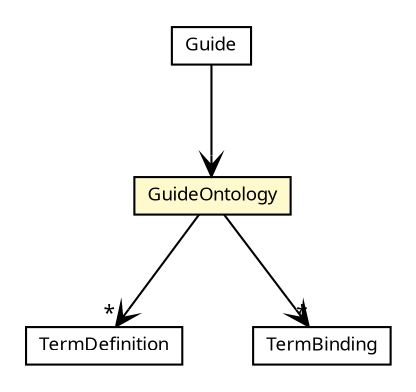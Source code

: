 #!/usr/local/bin/dot
#
# Class diagram 
# Generated by UMLGraph version R5_6 (http://www.umlgraph.org/)
#

digraph G {
	edge [fontname="Trebuchet MS",fontsize=10,labelfontname="Trebuchet MS",labelfontsize=10];
	node [fontname="Trebuchet MS",fontsize=10,shape=plaintext];
	nodesep=0.25;
	ranksep=0.5;
	// se.cambio.cds.gdl.model.TermDefinition
	c229784 [label=<<table title="se.cambio.cds.gdl.model.TermDefinition" border="0" cellborder="1" cellspacing="0" cellpadding="2" port="p" href="./TermDefinition.html">
		<tr><td><table border="0" cellspacing="0" cellpadding="1">
<tr><td align="center" balign="center"><font face="Trebuchet MS"> TermDefinition </font></td></tr>
		</table></td></tr>
		</table>>, URL="./TermDefinition.html", fontname="Trebuchet MS", fontcolor="black", fontsize=9.0];
	// se.cambio.cds.gdl.model.TermBinding
	c229785 [label=<<table title="se.cambio.cds.gdl.model.TermBinding" border="0" cellborder="1" cellspacing="0" cellpadding="2" port="p" href="./TermBinding.html">
		<tr><td><table border="0" cellspacing="0" cellpadding="1">
<tr><td align="center" balign="center"><font face="Trebuchet MS"> TermBinding </font></td></tr>
		</table></td></tr>
		</table>>, URL="./TermBinding.html", fontname="Trebuchet MS", fontcolor="black", fontsize=9.0];
	// se.cambio.cds.gdl.model.GuideOntology
	c229791 [label=<<table title="se.cambio.cds.gdl.model.GuideOntology" border="0" cellborder="1" cellspacing="0" cellpadding="2" port="p" bgcolor="lemonChiffon" href="./GuideOntology.html">
		<tr><td><table border="0" cellspacing="0" cellpadding="1">
<tr><td align="center" balign="center"><font face="Trebuchet MS"> GuideOntology </font></td></tr>
		</table></td></tr>
		</table>>, URL="./GuideOntology.html", fontname="Trebuchet MS", fontcolor="black", fontsize=9.0];
	// se.cambio.cds.gdl.model.Guide
	c229793 [label=<<table title="se.cambio.cds.gdl.model.Guide" border="0" cellborder="1" cellspacing="0" cellpadding="2" port="p" href="./Guide.html">
		<tr><td><table border="0" cellspacing="0" cellpadding="1">
<tr><td align="center" balign="center"><font face="Trebuchet MS"> Guide </font></td></tr>
		</table></td></tr>
		</table>>, URL="./Guide.html", fontname="Trebuchet MS", fontcolor="black", fontsize=9.0];
	// se.cambio.cds.gdl.model.GuideOntology NAVASSOC se.cambio.cds.gdl.model.TermDefinition
	c229791:p -> c229784:p [taillabel="", label="", headlabel="*", fontname="Trebuchet MS", fontcolor="black", fontsize=10.0, color="black", arrowhead=open];
	// se.cambio.cds.gdl.model.GuideOntology NAVASSOC se.cambio.cds.gdl.model.TermBinding
	c229791:p -> c229785:p [taillabel="", label="", headlabel="*", fontname="Trebuchet MS", fontcolor="black", fontsize=10.0, color="black", arrowhead=open];
	// se.cambio.cds.gdl.model.Guide NAVASSOC se.cambio.cds.gdl.model.GuideOntology
	c229793:p -> c229791:p [taillabel="", label="", headlabel="", fontname="Trebuchet MS", fontcolor="black", fontsize=10.0, color="black", arrowhead=open];
}

